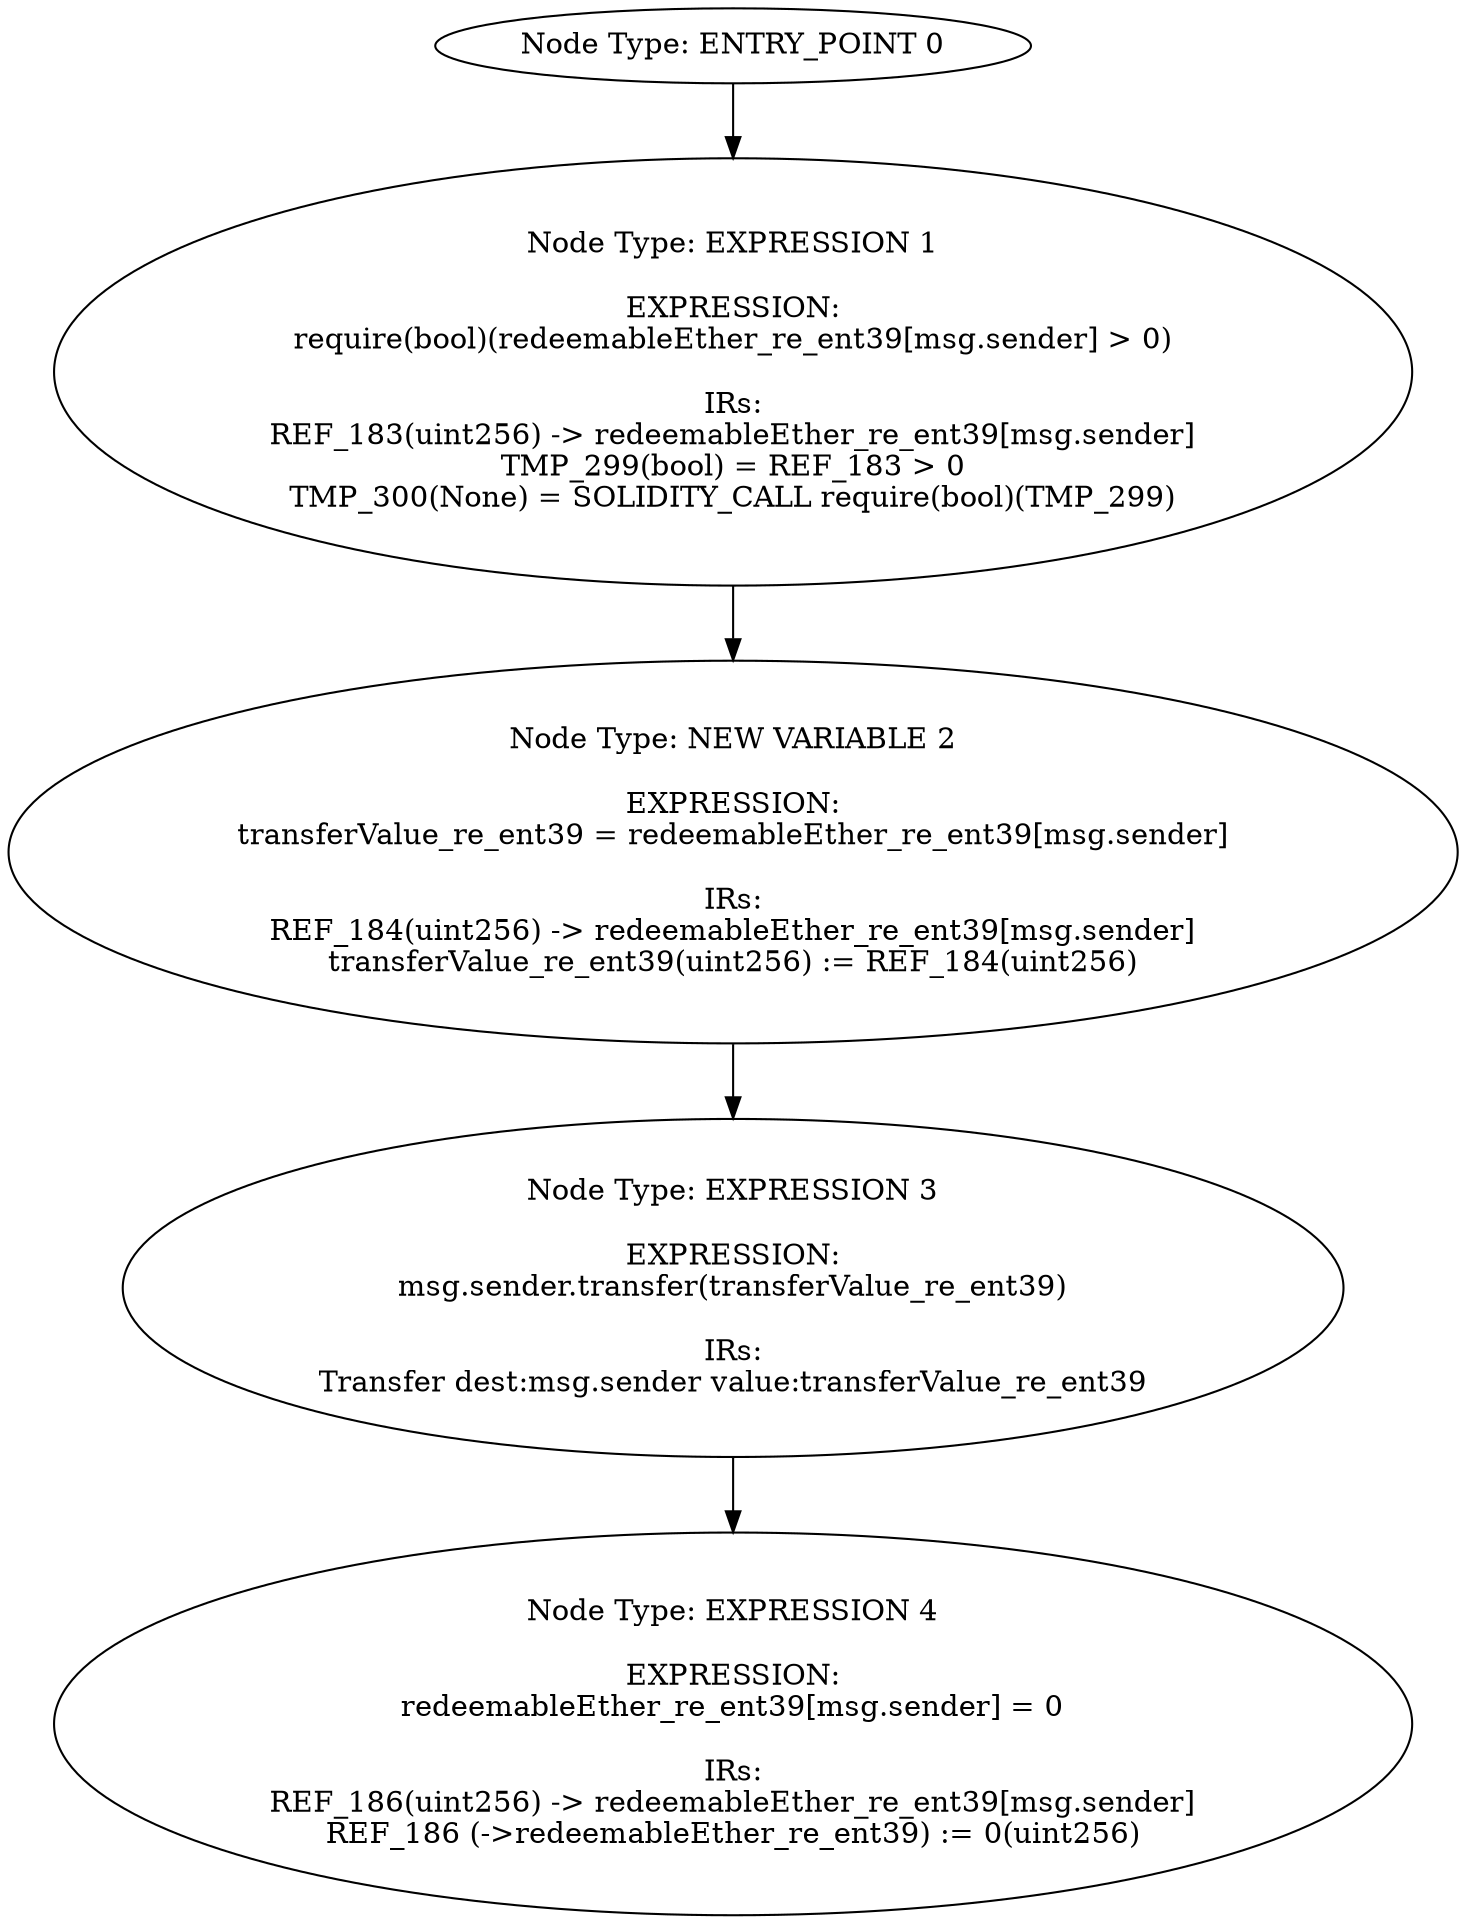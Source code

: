 digraph{
0[label="Node Type: ENTRY_POINT 0
"];
0->1;
1[label="Node Type: EXPRESSION 1

EXPRESSION:
require(bool)(redeemableEther_re_ent39[msg.sender] > 0)

IRs:
REF_183(uint256) -> redeemableEther_re_ent39[msg.sender]
TMP_299(bool) = REF_183 > 0
TMP_300(None) = SOLIDITY_CALL require(bool)(TMP_299)"];
1->2;
2[label="Node Type: NEW VARIABLE 2

EXPRESSION:
transferValue_re_ent39 = redeemableEther_re_ent39[msg.sender]

IRs:
REF_184(uint256) -> redeemableEther_re_ent39[msg.sender]
transferValue_re_ent39(uint256) := REF_184(uint256)"];
2->3;
3[label="Node Type: EXPRESSION 3

EXPRESSION:
msg.sender.transfer(transferValue_re_ent39)

IRs:
Transfer dest:msg.sender value:transferValue_re_ent39"];
3->4;
4[label="Node Type: EXPRESSION 4

EXPRESSION:
redeemableEther_re_ent39[msg.sender] = 0

IRs:
REF_186(uint256) -> redeemableEther_re_ent39[msg.sender]
REF_186 (->redeemableEther_re_ent39) := 0(uint256)"];
}
